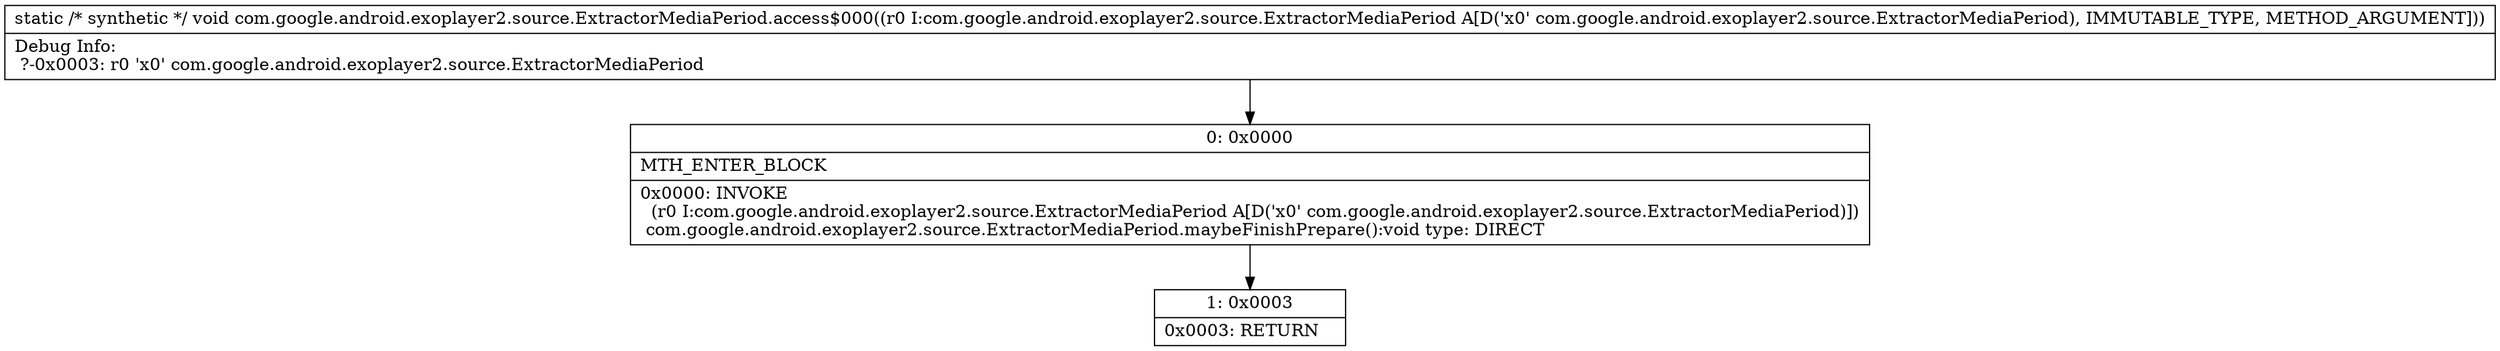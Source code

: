 digraph "CFG forcom.google.android.exoplayer2.source.ExtractorMediaPeriod.access$000(Lcom\/google\/android\/exoplayer2\/source\/ExtractorMediaPeriod;)V" {
Node_0 [shape=record,label="{0\:\ 0x0000|MTH_ENTER_BLOCK\l|0x0000: INVOKE  \l  (r0 I:com.google.android.exoplayer2.source.ExtractorMediaPeriod A[D('x0' com.google.android.exoplayer2.source.ExtractorMediaPeriod)])\l com.google.android.exoplayer2.source.ExtractorMediaPeriod.maybeFinishPrepare():void type: DIRECT \l}"];
Node_1 [shape=record,label="{1\:\ 0x0003|0x0003: RETURN   \l}"];
MethodNode[shape=record,label="{static \/* synthetic *\/ void com.google.android.exoplayer2.source.ExtractorMediaPeriod.access$000((r0 I:com.google.android.exoplayer2.source.ExtractorMediaPeriod A[D('x0' com.google.android.exoplayer2.source.ExtractorMediaPeriod), IMMUTABLE_TYPE, METHOD_ARGUMENT]))  | Debug Info:\l  ?\-0x0003: r0 'x0' com.google.android.exoplayer2.source.ExtractorMediaPeriod\l}"];
MethodNode -> Node_0;
Node_0 -> Node_1;
}

